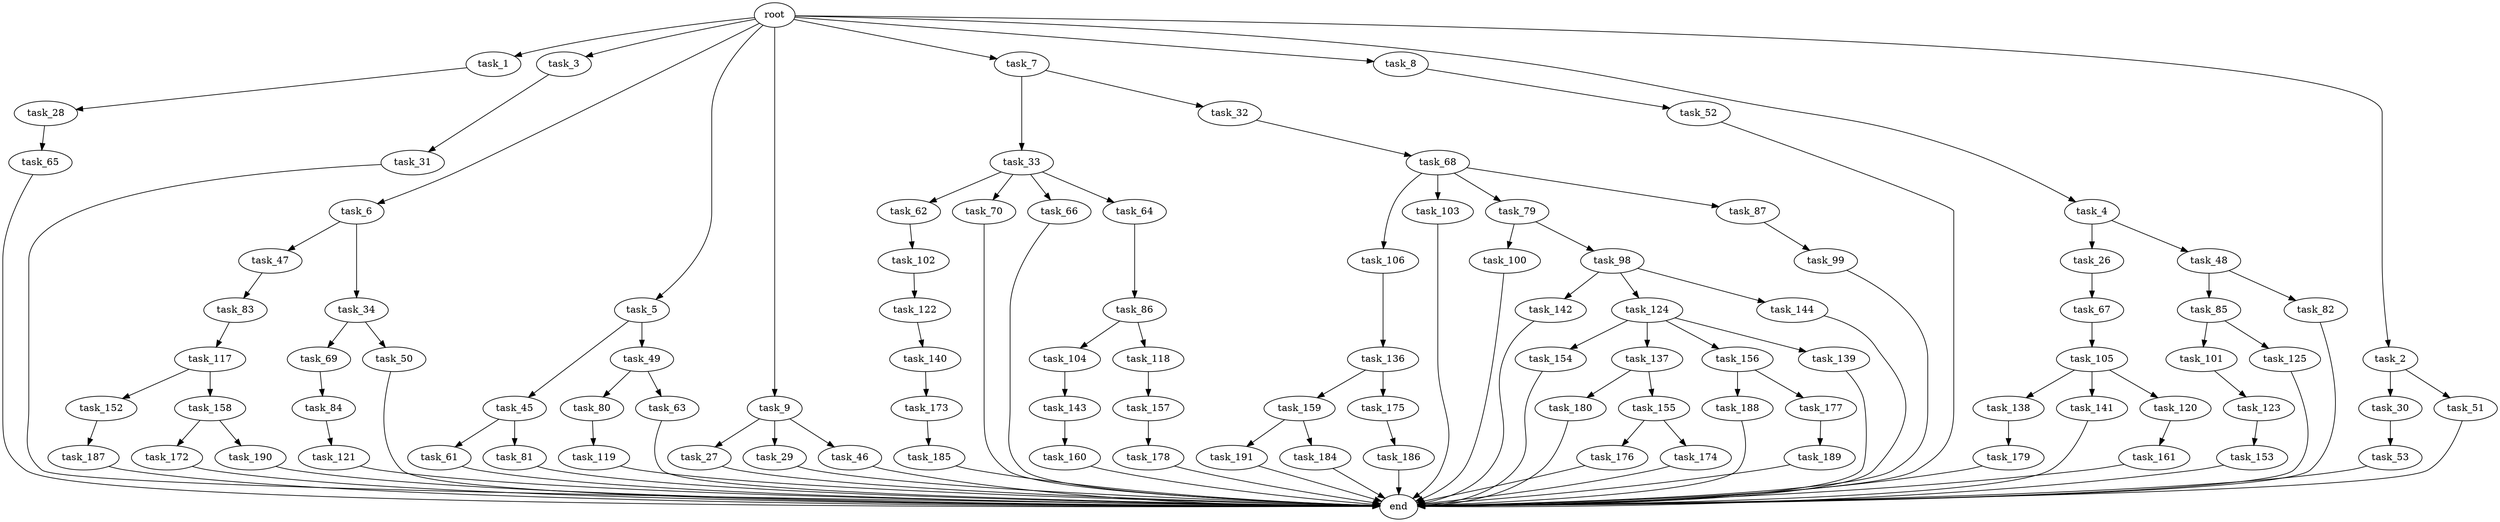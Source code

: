 digraph G {
  task_100 [size="309237645312.000000"];
  task_31 [size="309237645312.000000"];
  task_33 [size="34359738368.000000"];
  task_47 [size="137438953472.000000"];
  task_62 [size="214748364800.000000"];
  task_157 [size="420906795008.000000"];
  task_106 [size="695784701952.000000"];
  task_101 [size="214748364800.000000"];
  task_173 [size="77309411328.000000"];
  task_102 [size="420906795008.000000"];
  task_32 [size="34359738368.000000"];
  task_159 [size="695784701952.000000"];
  task_123 [size="420906795008.000000"];
  task_30 [size="137438953472.000000"];
  task_143 [size="137438953472.000000"];
  task_27 [size="309237645312.000000"];
  task_104 [size="420906795008.000000"];
  task_138 [size="695784701952.000000"];
  task_154 [size="309237645312.000000"];
  task_70 [size="214748364800.000000"];
  task_53 [size="34359738368.000000"];
  task_122 [size="137438953472.000000"];
  task_1 [size="1024.000000"];
  task_66 [size="214748364800.000000"];
  task_61 [size="77309411328.000000"];
  task_152 [size="214748364800.000000"];
  task_3 [size="1024.000000"];
  task_6 [size="1024.000000"];
  task_161 [size="858993459200.000000"];
  task_119 [size="695784701952.000000"];
  task_85 [size="695784701952.000000"];
  task_160 [size="214748364800.000000"];
  task_26 [size="420906795008.000000"];
  task_5 [size="1024.000000"];
  task_141 [size="695784701952.000000"];
  task_188 [size="77309411328.000000"];
  task_51 [size="137438953472.000000"];
  task_83 [size="77309411328.000000"];
  task_98 [size="309237645312.000000"];
  task_34 [size="137438953472.000000"];
  task_9 [size="1024.000000"];
  task_68 [size="858993459200.000000"];
  task_175 [size="695784701952.000000"];
  task_67 [size="549755813888.000000"];
  task_29 [size="309237645312.000000"];
  task_176 [size="77309411328.000000"];
  task_179 [size="420906795008.000000"];
  task_82 [size="695784701952.000000"];
  task_177 [size="77309411328.000000"];
  task_64 [size="214748364800.000000"];
  task_140 [size="214748364800.000000"];
  task_191 [size="137438953472.000000"];
  task_180 [size="549755813888.000000"];
  task_80 [size="34359738368.000000"];
  task_103 [size="695784701952.000000"];
  task_120 [size="695784701952.000000"];
  task_155 [size="549755813888.000000"];
  task_81 [size="77309411328.000000"];
  task_69 [size="420906795008.000000"];
  task_46 [size="309237645312.000000"];
  task_186 [size="309237645312.000000"];
  task_121 [size="858993459200.000000"];
  task_84 [size="858993459200.000000"];
  task_125 [size="214748364800.000000"];
  task_117 [size="695784701952.000000"];
  task_137 [size="309237645312.000000"];
  task_172 [size="77309411328.000000"];
  task_189 [size="858993459200.000000"];
  task_158 [size="214748364800.000000"];
  task_187 [size="549755813888.000000"];
  task_48 [size="420906795008.000000"];
  task_184 [size="137438953472.000000"];
  task_7 [size="1024.000000"];
  task_136 [size="420906795008.000000"];
  task_50 [size="420906795008.000000"];
  task_99 [size="137438953472.000000"];
  task_45 [size="214748364800.000000"];
  task_118 [size="420906795008.000000"];
  task_142 [size="214748364800.000000"];
  task_28 [size="420906795008.000000"];
  root [size="0.000000"];
  task_49 [size="214748364800.000000"];
  task_124 [size="214748364800.000000"];
  task_79 [size="695784701952.000000"];
  task_8 [size="1024.000000"];
  task_156 [size="309237645312.000000"];
  task_139 [size="309237645312.000000"];
  task_105 [size="214748364800.000000"];
  task_87 [size="695784701952.000000"];
  task_52 [size="309237645312.000000"];
  task_144 [size="214748364800.000000"];
  task_4 [size="1024.000000"];
  end [size="0.000000"];
  task_153 [size="695784701952.000000"];
  task_174 [size="77309411328.000000"];
  task_63 [size="34359738368.000000"];
  task_190 [size="77309411328.000000"];
  task_185 [size="309237645312.000000"];
  task_86 [size="858993459200.000000"];
  task_2 [size="1024.000000"];
  task_178 [size="858993459200.000000"];
  task_65 [size="77309411328.000000"];

  task_100 -> end [size="1.000000"];
  task_31 -> end [size="1.000000"];
  task_33 -> task_62 [size="209715200.000000"];
  task_33 -> task_66 [size="209715200.000000"];
  task_33 -> task_70 [size="209715200.000000"];
  task_33 -> task_64 [size="209715200.000000"];
  task_47 -> task_83 [size="75497472.000000"];
  task_62 -> task_102 [size="411041792.000000"];
  task_157 -> task_178 [size="838860800.000000"];
  task_106 -> task_136 [size="411041792.000000"];
  task_101 -> task_123 [size="411041792.000000"];
  task_173 -> task_185 [size="301989888.000000"];
  task_102 -> task_122 [size="134217728.000000"];
  task_32 -> task_68 [size="838860800.000000"];
  task_159 -> task_184 [size="134217728.000000"];
  task_159 -> task_191 [size="134217728.000000"];
  task_123 -> task_153 [size="679477248.000000"];
  task_30 -> task_53 [size="33554432.000000"];
  task_143 -> task_160 [size="209715200.000000"];
  task_27 -> end [size="1.000000"];
  task_104 -> task_143 [size="134217728.000000"];
  task_138 -> task_179 [size="411041792.000000"];
  task_154 -> end [size="1.000000"];
  task_70 -> end [size="1.000000"];
  task_53 -> end [size="1.000000"];
  task_122 -> task_140 [size="209715200.000000"];
  task_1 -> task_28 [size="411041792.000000"];
  task_66 -> end [size="1.000000"];
  task_61 -> end [size="1.000000"];
  task_152 -> task_187 [size="536870912.000000"];
  task_3 -> task_31 [size="301989888.000000"];
  task_6 -> task_34 [size="134217728.000000"];
  task_6 -> task_47 [size="134217728.000000"];
  task_161 -> end [size="1.000000"];
  task_119 -> end [size="1.000000"];
  task_85 -> task_101 [size="209715200.000000"];
  task_85 -> task_125 [size="209715200.000000"];
  task_160 -> end [size="1.000000"];
  task_26 -> task_67 [size="536870912.000000"];
  task_5 -> task_45 [size="209715200.000000"];
  task_5 -> task_49 [size="209715200.000000"];
  task_141 -> end [size="1.000000"];
  task_188 -> end [size="1.000000"];
  task_51 -> end [size="1.000000"];
  task_83 -> task_117 [size="679477248.000000"];
  task_98 -> task_142 [size="209715200.000000"];
  task_98 -> task_124 [size="209715200.000000"];
  task_98 -> task_144 [size="209715200.000000"];
  task_34 -> task_50 [size="411041792.000000"];
  task_34 -> task_69 [size="411041792.000000"];
  task_9 -> task_27 [size="301989888.000000"];
  task_9 -> task_46 [size="301989888.000000"];
  task_9 -> task_29 [size="301989888.000000"];
  task_68 -> task_103 [size="679477248.000000"];
  task_68 -> task_79 [size="679477248.000000"];
  task_68 -> task_87 [size="679477248.000000"];
  task_68 -> task_106 [size="679477248.000000"];
  task_175 -> task_186 [size="301989888.000000"];
  task_67 -> task_105 [size="209715200.000000"];
  task_29 -> end [size="1.000000"];
  task_176 -> end [size="1.000000"];
  task_179 -> end [size="1.000000"];
  task_82 -> end [size="1.000000"];
  task_177 -> task_189 [size="838860800.000000"];
  task_64 -> task_86 [size="838860800.000000"];
  task_140 -> task_173 [size="75497472.000000"];
  task_191 -> end [size="1.000000"];
  task_180 -> end [size="1.000000"];
  task_80 -> task_119 [size="679477248.000000"];
  task_103 -> end [size="1.000000"];
  task_120 -> task_161 [size="838860800.000000"];
  task_155 -> task_176 [size="75497472.000000"];
  task_155 -> task_174 [size="75497472.000000"];
  task_81 -> end [size="1.000000"];
  task_69 -> task_84 [size="838860800.000000"];
  task_46 -> end [size="1.000000"];
  task_186 -> end [size="1.000000"];
  task_121 -> end [size="1.000000"];
  task_84 -> task_121 [size="838860800.000000"];
  task_125 -> end [size="1.000000"];
  task_117 -> task_158 [size="209715200.000000"];
  task_117 -> task_152 [size="209715200.000000"];
  task_137 -> task_180 [size="536870912.000000"];
  task_137 -> task_155 [size="536870912.000000"];
  task_172 -> end [size="1.000000"];
  task_189 -> end [size="1.000000"];
  task_158 -> task_190 [size="75497472.000000"];
  task_158 -> task_172 [size="75497472.000000"];
  task_187 -> end [size="1.000000"];
  task_48 -> task_82 [size="679477248.000000"];
  task_48 -> task_85 [size="679477248.000000"];
  task_184 -> end [size="1.000000"];
  task_7 -> task_33 [size="33554432.000000"];
  task_7 -> task_32 [size="33554432.000000"];
  task_136 -> task_159 [size="679477248.000000"];
  task_136 -> task_175 [size="679477248.000000"];
  task_50 -> end [size="1.000000"];
  task_99 -> end [size="1.000000"];
  task_45 -> task_81 [size="75497472.000000"];
  task_45 -> task_61 [size="75497472.000000"];
  task_118 -> task_157 [size="411041792.000000"];
  task_142 -> end [size="1.000000"];
  task_28 -> task_65 [size="75497472.000000"];
  root -> task_9 [size="1.000000"];
  root -> task_5 [size="1.000000"];
  root -> task_7 [size="1.000000"];
  root -> task_2 [size="1.000000"];
  root -> task_1 [size="1.000000"];
  root -> task_8 [size="1.000000"];
  root -> task_4 [size="1.000000"];
  root -> task_3 [size="1.000000"];
  root -> task_6 [size="1.000000"];
  task_49 -> task_63 [size="33554432.000000"];
  task_49 -> task_80 [size="33554432.000000"];
  task_124 -> task_137 [size="301989888.000000"];
  task_124 -> task_139 [size="301989888.000000"];
  task_124 -> task_156 [size="301989888.000000"];
  task_124 -> task_154 [size="301989888.000000"];
  task_79 -> task_100 [size="301989888.000000"];
  task_79 -> task_98 [size="301989888.000000"];
  task_8 -> task_52 [size="301989888.000000"];
  task_156 -> task_177 [size="75497472.000000"];
  task_156 -> task_188 [size="75497472.000000"];
  task_139 -> end [size="1.000000"];
  task_105 -> task_138 [size="679477248.000000"];
  task_105 -> task_141 [size="679477248.000000"];
  task_105 -> task_120 [size="679477248.000000"];
  task_87 -> task_99 [size="134217728.000000"];
  task_52 -> end [size="1.000000"];
  task_144 -> end [size="1.000000"];
  task_4 -> task_26 [size="411041792.000000"];
  task_4 -> task_48 [size="411041792.000000"];
  task_153 -> end [size="1.000000"];
  task_174 -> end [size="1.000000"];
  task_63 -> end [size="1.000000"];
  task_190 -> end [size="1.000000"];
  task_185 -> end [size="1.000000"];
  task_86 -> task_118 [size="411041792.000000"];
  task_86 -> task_104 [size="411041792.000000"];
  task_2 -> task_30 [size="134217728.000000"];
  task_2 -> task_51 [size="134217728.000000"];
  task_178 -> end [size="1.000000"];
  task_65 -> end [size="1.000000"];
}
